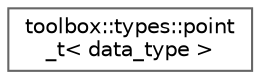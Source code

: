 digraph "Graphical Class Hierarchy"
{
 // LATEX_PDF_SIZE
  bgcolor="transparent";
  edge [fontname=Helvetica,fontsize=10,labelfontname=Helvetica,labelfontsize=10];
  node [fontname=Helvetica,fontsize=10,shape=box,height=0.2,width=0.4];
  rankdir="LR";
  Node0 [id="Node000000",label="toolbox::types::point\l_t\< data_type \>",height=0.2,width=0.4,color="grey40", fillcolor="white", style="filled",URL="$structtoolbox_1_1types_1_1point__t.html",tooltip=" "];
}
